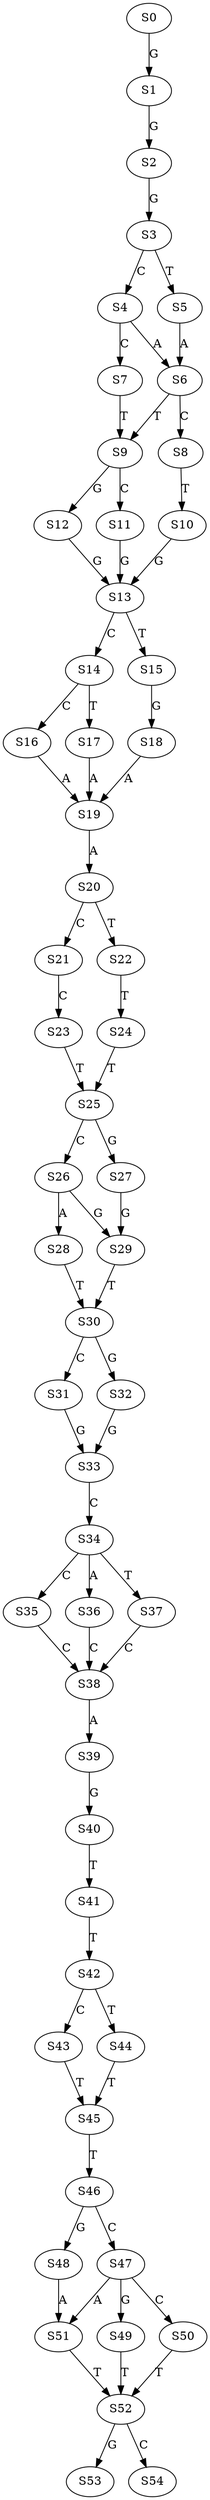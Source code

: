 strict digraph  {
	S0 -> S1 [ label = G ];
	S1 -> S2 [ label = G ];
	S2 -> S3 [ label = G ];
	S3 -> S4 [ label = C ];
	S3 -> S5 [ label = T ];
	S4 -> S6 [ label = A ];
	S4 -> S7 [ label = C ];
	S5 -> S6 [ label = A ];
	S6 -> S8 [ label = C ];
	S6 -> S9 [ label = T ];
	S7 -> S9 [ label = T ];
	S8 -> S10 [ label = T ];
	S9 -> S11 [ label = C ];
	S9 -> S12 [ label = G ];
	S10 -> S13 [ label = G ];
	S11 -> S13 [ label = G ];
	S12 -> S13 [ label = G ];
	S13 -> S14 [ label = C ];
	S13 -> S15 [ label = T ];
	S14 -> S16 [ label = C ];
	S14 -> S17 [ label = T ];
	S15 -> S18 [ label = G ];
	S16 -> S19 [ label = A ];
	S17 -> S19 [ label = A ];
	S18 -> S19 [ label = A ];
	S19 -> S20 [ label = A ];
	S20 -> S21 [ label = C ];
	S20 -> S22 [ label = T ];
	S21 -> S23 [ label = C ];
	S22 -> S24 [ label = T ];
	S23 -> S25 [ label = T ];
	S24 -> S25 [ label = T ];
	S25 -> S26 [ label = C ];
	S25 -> S27 [ label = G ];
	S26 -> S28 [ label = A ];
	S26 -> S29 [ label = G ];
	S27 -> S29 [ label = G ];
	S28 -> S30 [ label = T ];
	S29 -> S30 [ label = T ];
	S30 -> S31 [ label = C ];
	S30 -> S32 [ label = G ];
	S31 -> S33 [ label = G ];
	S32 -> S33 [ label = G ];
	S33 -> S34 [ label = C ];
	S34 -> S35 [ label = C ];
	S34 -> S36 [ label = A ];
	S34 -> S37 [ label = T ];
	S35 -> S38 [ label = C ];
	S36 -> S38 [ label = C ];
	S37 -> S38 [ label = C ];
	S38 -> S39 [ label = A ];
	S39 -> S40 [ label = G ];
	S40 -> S41 [ label = T ];
	S41 -> S42 [ label = T ];
	S42 -> S43 [ label = C ];
	S42 -> S44 [ label = T ];
	S43 -> S45 [ label = T ];
	S44 -> S45 [ label = T ];
	S45 -> S46 [ label = T ];
	S46 -> S47 [ label = C ];
	S46 -> S48 [ label = G ];
	S47 -> S49 [ label = G ];
	S47 -> S50 [ label = C ];
	S47 -> S51 [ label = A ];
	S48 -> S51 [ label = A ];
	S49 -> S52 [ label = T ];
	S50 -> S52 [ label = T ];
	S51 -> S52 [ label = T ];
	S52 -> S53 [ label = G ];
	S52 -> S54 [ label = C ];
}
